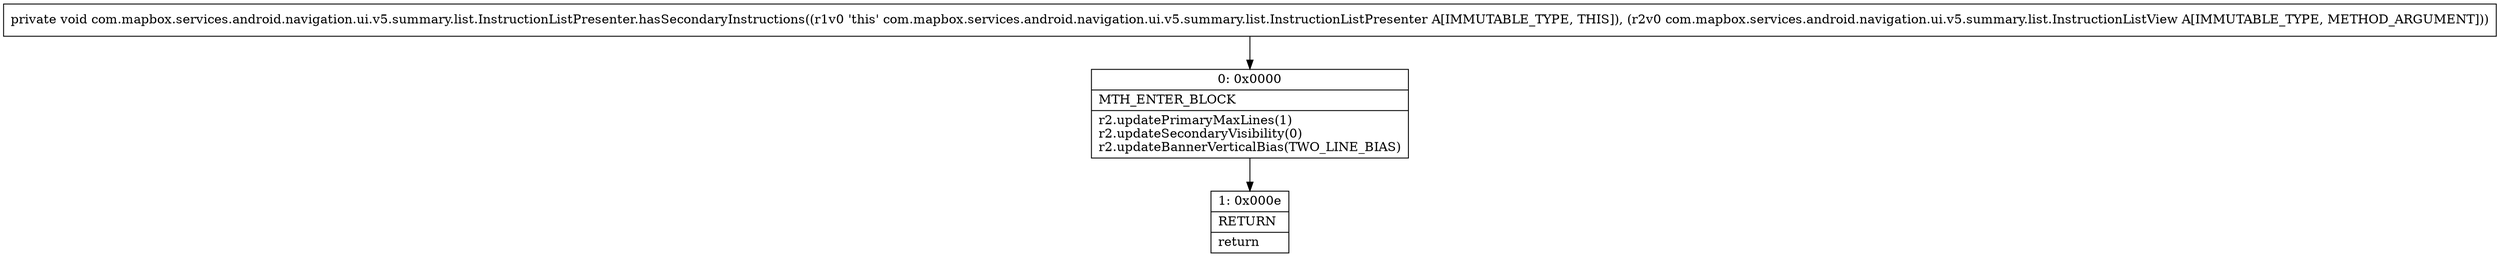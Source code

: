 digraph "CFG forcom.mapbox.services.android.navigation.ui.v5.summary.list.InstructionListPresenter.hasSecondaryInstructions(Lcom\/mapbox\/services\/android\/navigation\/ui\/v5\/summary\/list\/InstructionListView;)V" {
Node_0 [shape=record,label="{0\:\ 0x0000|MTH_ENTER_BLOCK\l|r2.updatePrimaryMaxLines(1)\lr2.updateSecondaryVisibility(0)\lr2.updateBannerVerticalBias(TWO_LINE_BIAS)\l}"];
Node_1 [shape=record,label="{1\:\ 0x000e|RETURN\l|return\l}"];
MethodNode[shape=record,label="{private void com.mapbox.services.android.navigation.ui.v5.summary.list.InstructionListPresenter.hasSecondaryInstructions((r1v0 'this' com.mapbox.services.android.navigation.ui.v5.summary.list.InstructionListPresenter A[IMMUTABLE_TYPE, THIS]), (r2v0 com.mapbox.services.android.navigation.ui.v5.summary.list.InstructionListView A[IMMUTABLE_TYPE, METHOD_ARGUMENT])) }"];
MethodNode -> Node_0;
Node_0 -> Node_1;
}

